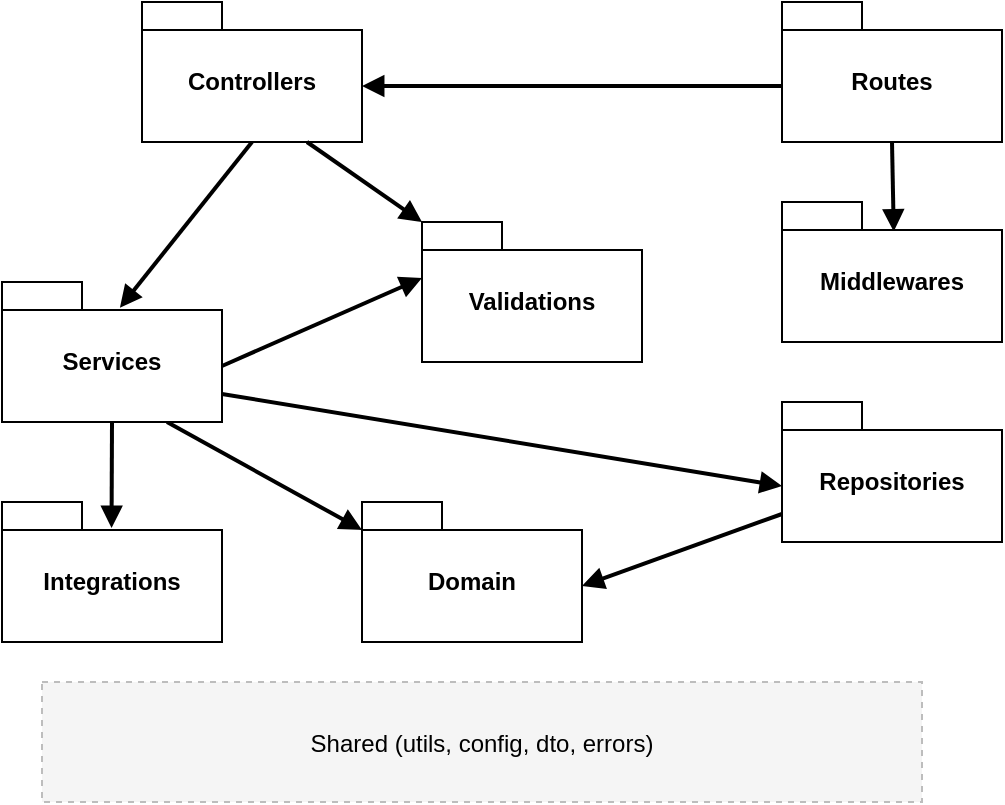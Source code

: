 <mxfile>
    <diagram id="kxKtWMCk7hf_joJ8gA_z" name="[API]novo-modelo-pacotes">
        <mxGraphModel dx="1107" dy="436" grid="1" gridSize="10" guides="1" tooltips="1" connect="1" arrows="1" fold="1" page="1" pageScale="1" pageWidth="850" pageHeight="1100" math="0" shadow="0">
            <root>
                <mxCell id="0"/>
                <mxCell id="1" parent="0"/>
                <mxCell id="0UyGb52UpReraLr9eCFb-35" value="Shared (utils, config, dto, errors)" style="rounded=0;strokeWidth=1;dashed=1;fillColor=#f5f5f5;strokeColor=#bdbdbd;rotation=0;" parent="1" vertex="1">
                    <mxGeometry x="70" y="450" width="440" height="60" as="geometry"/>
                </mxCell>
                <mxCell id="0UyGb52UpReraLr9eCFb-43" style="endArrow=block;strokeWidth=2;entryX=0;entryY=0;entryDx=110;entryDy=42;entryPerimeter=0;exitX=0;exitY=0;exitDx=0;exitDy=42;exitPerimeter=0;" parent="1" source="WXjqG3LbqRwczEwdh9fl-10" target="WXjqG3LbqRwczEwdh9fl-11" edge="1">
                    <mxGeometry relative="1" as="geometry">
                        <mxPoint x="250" y="162.8" as="sourcePoint"/>
                        <mxPoint x="180.0" y="173" as="targetPoint"/>
                    </mxGeometry>
                </mxCell>
                <mxCell id="0UyGb52UpReraLr9eCFb-44" style="endArrow=block;strokeWidth=2;entryX=0.508;entryY=0.211;entryDx=0;entryDy=0;entryPerimeter=0;exitX=0.5;exitY=1;exitDx=0;exitDy=0;exitPerimeter=0;" parent="1" source="WXjqG3LbqRwczEwdh9fl-10" target="WXjqG3LbqRwczEwdh9fl-9" edge="1">
                    <mxGeometry relative="1" as="geometry">
                        <mxPoint x="370" y="170.588" as="sourcePoint"/>
                        <mxPoint x="410" y="177.647" as="targetPoint"/>
                    </mxGeometry>
                </mxCell>
                <mxCell id="0UyGb52UpReraLr9eCFb-45" style="endArrow=block;strokeWidth=2;entryX=0.536;entryY=0.184;entryDx=0;entryDy=0;entryPerimeter=0;exitX=0.5;exitY=1;exitDx=0;exitDy=0;exitPerimeter=0;" parent="1" source="WXjqG3LbqRwczEwdh9fl-11" target="WXjqG3LbqRwczEwdh9fl-6" edge="1">
                    <mxGeometry relative="1" as="geometry">
                        <mxPoint x="111.137" y="210.0" as="sourcePoint"/>
                        <mxPoint x="113.52" y="272.9" as="targetPoint"/>
                    </mxGeometry>
                </mxCell>
                <mxCell id="0UyGb52UpReraLr9eCFb-46" style="endArrow=block;strokeWidth=2;entryX=0;entryY=0;entryDx=0;entryDy=42;entryPerimeter=0;exitX=0;exitY=0;exitDx=110;exitDy=56;exitPerimeter=0;" parent="1" target="WXjqG3LbqRwczEwdh9fl-8" edge="1" source="WXjqG3LbqRwczEwdh9fl-6">
                    <mxGeometry relative="1" as="geometry">
                        <mxPoint x="170" y="275" as="sourcePoint"/>
                        <mxPoint x="250" y="255" as="targetPoint"/>
                    </mxGeometry>
                </mxCell>
                <mxCell id="0UyGb52UpReraLr9eCFb-47" style="endArrow=block;strokeWidth=2;entryX=0;entryY=0;entryDx=0;entryDy=14;entryPerimeter=0;exitX=0.75;exitY=1;exitDx=0;exitDy=0;exitPerimeter=0;" parent="1" target="WXjqG3LbqRwczEwdh9fl-7" edge="1" source="WXjqG3LbqRwczEwdh9fl-6">
                    <mxGeometry relative="1" as="geometry">
                        <mxPoint x="170" y="308" as="sourcePoint"/>
                        <mxPoint x="250" y="332" as="targetPoint"/>
                    </mxGeometry>
                </mxCell>
                <mxCell id="0UyGb52UpReraLr9eCFb-48" style="endArrow=block;strokeWidth=2;entryX=0.498;entryY=0.186;entryDx=0;entryDy=0;entryPerimeter=0;exitX=0.5;exitY=1;exitDx=0;exitDy=0;exitPerimeter=0;" parent="1" source="WXjqG3LbqRwczEwdh9fl-6" target="WXjqG3LbqRwczEwdh9fl-1" edge="1">
                    <mxGeometry relative="1" as="geometry">
                        <mxPoint x="110.0" y="320" as="sourcePoint"/>
                        <mxPoint x="110" y="360" as="targetPoint"/>
                    </mxGeometry>
                </mxCell>
                <mxCell id="0UyGb52UpReraLr9eCFb-49" style="endArrow=block;strokeWidth=2;entryX=0;entryY=0;entryDx=110;entryDy=42;entryPerimeter=0;exitX=0;exitY=0;exitDx=0;exitDy=56;exitPerimeter=0;" parent="1" source="WXjqG3LbqRwczEwdh9fl-8" target="WXjqG3LbqRwczEwdh9fl-7" edge="1">
                    <mxGeometry relative="1" as="geometry">
                        <mxPoint x="309.402" y="270" as="sourcePoint"/>
                        <mxPoint x="310" y="320" as="targetPoint"/>
                    </mxGeometry>
                </mxCell>
                <mxCell id="WXjqG3LbqRwczEwdh9fl-1" value="Integrations" style="shape=folder;fontStyle=1;spacingTop=10;tabWidth=40;tabHeight=14;tabPosition=left;html=1;whiteSpace=wrap;" parent="1" vertex="1">
                    <mxGeometry x="50" y="360" width="110" height="70" as="geometry"/>
                </mxCell>
                <mxCell id="WXjqG3LbqRwczEwdh9fl-6" value="Services" style="shape=folder;fontStyle=1;spacingTop=10;tabWidth=40;tabHeight=14;tabPosition=left;html=1;whiteSpace=wrap;" parent="1" vertex="1">
                    <mxGeometry x="50" y="250" width="110" height="70" as="geometry"/>
                </mxCell>
                <mxCell id="WXjqG3LbqRwczEwdh9fl-7" value="Domain" style="shape=folder;fontStyle=1;spacingTop=10;tabWidth=40;tabHeight=14;tabPosition=left;html=1;whiteSpace=wrap;" parent="1" vertex="1">
                    <mxGeometry x="230" y="360" width="110" height="70" as="geometry"/>
                </mxCell>
                <mxCell id="WXjqG3LbqRwczEwdh9fl-8" value="Repositories" style="shape=folder;fontStyle=1;spacingTop=10;tabWidth=40;tabHeight=14;tabPosition=left;html=1;whiteSpace=wrap;" parent="1" vertex="1">
                    <mxGeometry x="440" y="310" width="110" height="70" as="geometry"/>
                </mxCell>
                <mxCell id="WXjqG3LbqRwczEwdh9fl-9" value="Middlewares" style="shape=folder;fontStyle=1;spacingTop=10;tabWidth=40;tabHeight=14;tabPosition=left;html=1;whiteSpace=wrap;" parent="1" vertex="1">
                    <mxGeometry x="440" y="210" width="110" height="70" as="geometry"/>
                </mxCell>
                <mxCell id="WXjqG3LbqRwczEwdh9fl-10" value="Routes" style="shape=folder;fontStyle=1;spacingTop=10;tabWidth=40;tabHeight=14;tabPosition=left;html=1;whiteSpace=wrap;" parent="1" vertex="1">
                    <mxGeometry x="440" y="110" width="110" height="70" as="geometry"/>
                </mxCell>
                <mxCell id="WXjqG3LbqRwczEwdh9fl-11" value="Controllers" style="shape=folder;fontStyle=1;spacingTop=10;tabWidth=40;tabHeight=14;tabPosition=left;html=1;whiteSpace=wrap;" parent="1" vertex="1">
                    <mxGeometry x="120" y="110" width="110" height="70" as="geometry"/>
                </mxCell>
                <mxCell id="2" value="Validations" style="shape=folder;fontStyle=1;spacingTop=10;tabWidth=40;tabHeight=14;tabPosition=left;html=1;whiteSpace=wrap;" vertex="1" parent="1">
                    <mxGeometry x="260" y="220" width="110" height="70" as="geometry"/>
                </mxCell>
                <mxCell id="4" style="endArrow=block;strokeWidth=2;entryX=0;entryY=0;entryDx=0;entryDy=0;entryPerimeter=0;exitX=0.75;exitY=1;exitDx=0;exitDy=0;exitPerimeter=0;" edge="1" parent="1" source="WXjqG3LbqRwczEwdh9fl-11" target="2">
                    <mxGeometry relative="1" as="geometry">
                        <mxPoint x="425" y="210" as="sourcePoint"/>
                        <mxPoint x="215" y="210" as="targetPoint"/>
                    </mxGeometry>
                </mxCell>
                <mxCell id="5" style="endArrow=block;strokeWidth=2;entryX=0;entryY=0;entryDx=0;entryDy=28;entryPerimeter=0;exitX=0;exitY=0;exitDx=110;exitDy=42;exitPerimeter=0;" edge="1" parent="1" source="WXjqG3LbqRwczEwdh9fl-6" target="2">
                    <mxGeometry relative="1" as="geometry">
                        <mxPoint x="460" y="172" as="sourcePoint"/>
                        <mxPoint x="250" y="172" as="targetPoint"/>
                    </mxGeometry>
                </mxCell>
            </root>
        </mxGraphModel>
    </diagram>
    <diagram id="FdFDmkTHNHb2hBNYgPpc" name="Casos de Uso">
        <mxGraphModel dx="638" dy="371" grid="1" gridSize="10" guides="1" tooltips="1" connect="1" arrows="1" fold="1" page="1" pageScale="1" pageWidth="850" pageHeight="1100" math="0" shadow="0">
            <root>
                <mxCell id="0"/>
                <mxCell id="1" parent="0"/>
                <mxCell id="UdClx46VG6tU_bIKUZL4-8" style="edgeStyle=none;html=1;entryX=0.5;entryY=1;entryDx=0;entryDy=0;" parent="1" source="UdClx46VG6tU_bIKUZL4-1" target="UdClx46VG6tU_bIKUZL4-3" edge="1">
                    <mxGeometry relative="1" as="geometry"/>
                </mxCell>
                <mxCell id="UdClx46VG6tU_bIKUZL4-9" style="edgeStyle=none;html=1;entryX=0;entryY=1;entryDx=0;entryDy=0;" parent="1" source="UdClx46VG6tU_bIKUZL4-1" target="UdClx46VG6tU_bIKUZL4-4" edge="1">
                    <mxGeometry relative="1" as="geometry"/>
                </mxCell>
                <mxCell id="UdClx46VG6tU_bIKUZL4-10" style="edgeStyle=none;html=1;entryX=0;entryY=0.5;entryDx=0;entryDy=0;" parent="1" source="UdClx46VG6tU_bIKUZL4-1" target="UdClx46VG6tU_bIKUZL4-5" edge="1">
                    <mxGeometry relative="1" as="geometry"/>
                </mxCell>
                <mxCell id="UdClx46VG6tU_bIKUZL4-11" style="edgeStyle=none;html=1;entryX=0;entryY=0;entryDx=0;entryDy=0;" parent="1" source="UdClx46VG6tU_bIKUZL4-1" target="UdClx46VG6tU_bIKUZL4-6" edge="1">
                    <mxGeometry relative="1" as="geometry">
                        <mxPoint x="390" y="380" as="targetPoint"/>
                    </mxGeometry>
                </mxCell>
                <mxCell id="UdClx46VG6tU_bIKUZL4-12" style="edgeStyle=none;html=1;entryX=1;entryY=0.5;entryDx=0;entryDy=0;" parent="1" source="UdClx46VG6tU_bIKUZL4-1" target="UdClx46VG6tU_bIKUZL4-7" edge="1">
                    <mxGeometry relative="1" as="geometry"/>
                </mxCell>
                <mxCell id="VQo2QCgx68zOORPjiC5F-2" style="edgeStyle=none;html=1;entryX=1;entryY=1;entryDx=0;entryDy=0;" parent="1" source="UdClx46VG6tU_bIKUZL4-1" target="VQo2QCgx68zOORPjiC5F-1" edge="1">
                    <mxGeometry relative="1" as="geometry"/>
                </mxCell>
                <mxCell id="E54SsoODKiVOvRbOwUKy-3" style="edgeStyle=none;html=1;entryX=1;entryY=0;entryDx=0;entryDy=0;" parent="1" source="UdClx46VG6tU_bIKUZL4-1" target="E54SsoODKiVOvRbOwUKy-2" edge="1">
                    <mxGeometry relative="1" as="geometry"/>
                </mxCell>
                <mxCell id="UdClx46VG6tU_bIKUZL4-1" value="Usuario" style="shape=umlActor;verticalLabelPosition=bottom;verticalAlign=top;html=1;" parent="1" vertex="1">
                    <mxGeometry x="285" y="200" width="30" height="60" as="geometry"/>
                </mxCell>
                <mxCell id="UdClx46VG6tU_bIKUZL4-3" value="Filtrar Convenios" style="ellipse;whiteSpace=wrap;html=1;" parent="1" vertex="1">
                    <mxGeometry x="230" y="80" width="140" height="70" as="geometry"/>
                </mxCell>
                <mxCell id="UdClx46VG6tU_bIKUZL4-4" value="Ordenar Convenios" style="ellipse;whiteSpace=wrap;html=1;" parent="1" vertex="1">
                    <mxGeometry x="380" y="130" width="140" height="70" as="geometry"/>
                </mxCell>
                <mxCell id="UdClx46VG6tU_bIKUZL4-5" value="Comparar Universidades" style="ellipse;whiteSpace=wrap;html=1;" parent="1" vertex="1">
                    <mxGeometry x="400" y="220" width="140" height="70" as="geometry"/>
                </mxCell>
                <mxCell id="UdClx46VG6tU_bIKUZL4-6" value="Ranquear Convenios" style="ellipse;whiteSpace=wrap;html=1;" parent="1" vertex="1">
                    <mxGeometry x="330" y="310" width="140" height="70" as="geometry"/>
                </mxCell>
                <mxCell id="UdClx46VG6tU_bIKUZL4-7" value="Exportar Dados Convenios" style="ellipse;whiteSpace=wrap;html=1;" parent="1" vertex="1">
                    <mxGeometry x="60" y="220" width="140" height="70" as="geometry"/>
                </mxCell>
                <mxCell id="roSKoGaTlcOHVxhK8Pie-1" value="Coletar Dados Convenios&lt;br&gt;(Automatizado)" style="ellipse;whiteSpace=wrap;html=1;" parent="1" vertex="1">
                    <mxGeometry x="600" y="252.5" width="160" height="80" as="geometry"/>
                </mxCell>
                <mxCell id="roSKoGaTlcOHVxhK8Pie-4" style="edgeStyle=none;html=1;entryX=0.5;entryY=0;entryDx=0;entryDy=0;" parent="1" source="roSKoGaTlcOHVxhK8Pie-3" target="roSKoGaTlcOHVxhK8Pie-1" edge="1">
                    <mxGeometry relative="1" as="geometry"/>
                </mxCell>
                <mxCell id="roSKoGaTlcOHVxhK8Pie-3" value="Sistema" style="shape=umlActor;verticalLabelPosition=bottom;verticalAlign=top;html=1;" parent="1" vertex="1">
                    <mxGeometry x="665" y="127.5" width="30" height="60" as="geometry"/>
                </mxCell>
                <mxCell id="VQo2QCgx68zOORPjiC5F-1" value="Detalhar Convenios" style="ellipse;whiteSpace=wrap;html=1;" parent="1" vertex="1">
                    <mxGeometry x="80" y="130" width="140" height="70" as="geometry"/>
                </mxCell>
                <mxCell id="E54SsoODKiVOvRbOwUKy-2" value="Exportar Comparação Universidades" style="ellipse;whiteSpace=wrap;html=1;" parent="1" vertex="1">
                    <mxGeometry x="130" y="310" width="140" height="70" as="geometry"/>
                </mxCell>
            </root>
        </mxGraphModel>
    </diagram>
    <diagram id="jTlNRyT6YMsYzq1EIWMr" name="[API] Modelo-pacotes">
        <mxGraphModel dx="638" dy="371" grid="1" gridSize="10" guides="1" tooltips="1" connect="1" arrows="1" fold="1" page="1" pageScale="1" pageWidth="850" pageHeight="1100" math="0" shadow="0">
            <root>
                <mxCell id="0"/>
                <mxCell id="1" parent="0"/>
                <mxCell id="5" value="" style="edgeStyle=none;html=1;" parent="1" source="2" target="4" edge="1">
                    <mxGeometry relative="1" as="geometry"/>
                </mxCell>
                <mxCell id="2" value="Routes" style="shape=folder;fontStyle=1;spacingTop=10;tabWidth=40;tabHeight=14;tabPosition=left;html=1;" parent="1" vertex="1">
                    <mxGeometry x="110" y="405" width="90" height="50" as="geometry"/>
                </mxCell>
                <mxCell id="7" value="" style="edgeStyle=none;html=1;" parent="1" source="4" target="6" edge="1">
                    <mxGeometry relative="1" as="geometry"/>
                </mxCell>
                <mxCell id="13" style="edgeStyle=none;html=1;" parent="1" source="4" target="11" edge="1">
                    <mxGeometry relative="1" as="geometry"/>
                </mxCell>
                <mxCell id="21" style="edgeStyle=none;html=1;" parent="1" source="4" target="10" edge="1">
                    <mxGeometry relative="1" as="geometry"/>
                </mxCell>
                <mxCell id="9" style="edgeStyle=none;html=1;" parent="1" source="6" target="8" edge="1">
                    <mxGeometry relative="1" as="geometry"/>
                </mxCell>
                <mxCell id="4" value="Controllers" style="shape=folder;fontStyle=1;spacingTop=10;tabWidth=40;tabHeight=14;tabPosition=left;html=1;" parent="1" vertex="1">
                    <mxGeometry x="250" y="405" width="90" height="50" as="geometry"/>
                </mxCell>
                <mxCell id="12" value="" style="edgeStyle=none;html=1;" parent="1" source="6" target="11" edge="1">
                    <mxGeometry relative="1" as="geometry"/>
                </mxCell>
                <mxCell id="14" style="edgeStyle=none;html=1;" parent="1" source="6" target="10" edge="1">
                    <mxGeometry relative="1" as="geometry"/>
                </mxCell>
                <mxCell id="16" value="" style="edgeStyle=none;html=1;" parent="1" source="6" target="15" edge="1">
                    <mxGeometry relative="1" as="geometry"/>
                </mxCell>
                <mxCell id="20" style="edgeStyle=none;html=1;" parent="1" source="6" target="19" edge="1">
                    <mxGeometry relative="1" as="geometry"/>
                </mxCell>
                <mxCell id="6" value="Services" style="shape=folder;fontStyle=1;spacingTop=10;tabWidth=40;tabHeight=14;tabPosition=left;html=1;" parent="1" vertex="1">
                    <mxGeometry x="400" y="405" width="100" height="50" as="geometry"/>
                </mxCell>
                <mxCell id="23" style="edgeStyle=none;html=1;" parent="1" source="8" target="10" edge="1">
                    <mxGeometry relative="1" as="geometry"/>
                </mxCell>
                <mxCell id="8" value="APIs" style="shape=folder;fontStyle=1;spacingTop=10;tabWidth=40;tabHeight=14;tabPosition=left;html=1;" parent="1" vertex="1">
                    <mxGeometry x="590" y="405" width="60" height="50" as="geometry"/>
                </mxCell>
                <mxCell id="10" value="Errors" style="shape=folder;fontStyle=1;spacingTop=10;tabWidth=40;tabHeight=14;tabPosition=left;html=1;" parent="1" vertex="1">
                    <mxGeometry x="470" y="505" width="65" height="45" as="geometry"/>
                </mxCell>
                <mxCell id="31" style="edgeStyle=none;html=1;entryX=0;entryY=0;entryDx=0;entryDy=21.75;entryPerimeter=0;" parent="1" source="11" target="10" edge="1">
                    <mxGeometry relative="1" as="geometry"/>
                </mxCell>
                <mxCell id="11" value="Validations" style="shape=folder;fontStyle=1;spacingTop=10;tabWidth=40;tabHeight=14;tabPosition=left;html=1;" parent="1" vertex="1">
                    <mxGeometry x="250" y="500" width="90" height="50" as="geometry"/>
                </mxCell>
                <mxCell id="18" value="" style="edgeStyle=none;html=1;" parent="1" source="15" target="17" edge="1">
                    <mxGeometry relative="1" as="geometry"/>
                </mxCell>
                <mxCell id="22" style="edgeStyle=none;html=1;" parent="1" source="15" target="10" edge="1">
                    <mxGeometry relative="1" as="geometry"/>
                </mxCell>
                <mxCell id="15" value="Repositories" style="shape=folder;fontStyle=1;spacingTop=10;tabWidth=40;tabHeight=14;tabPosition=left;html=1;" parent="1" vertex="1">
                    <mxGeometry x="560" y="305" width="90" height="50" as="geometry"/>
                </mxCell>
                <mxCell id="17" value="Models" style="shape=folder;fontStyle=1;spacingTop=10;tabWidth=40;tabHeight=14;tabPosition=left;html=1;" parent="1" vertex="1">
                    <mxGeometry x="680" y="305" width="70" height="50" as="geometry"/>
                </mxCell>
                <mxCell id="19" value="Dtos" style="shape=folder;fontStyle=1;spacingTop=10;tabWidth=40;tabHeight=14;tabPosition=left;html=1;" parent="1" vertex="1">
                    <mxGeometry x="440" y="300" width="95" height="55" as="geometry"/>
                </mxCell>
                <mxCell id="24" value="Config" style="shape=folder;fontStyle=1;spacingTop=10;tabWidth=40;tabHeight=14;tabPosition=left;html=1;" parent="1" vertex="1">
                    <mxGeometry x="110" y="310" width="90" height="40" as="geometry"/>
                </mxCell>
                <mxCell id="25" value="Utils" style="shape=folder;fontStyle=1;spacingTop=10;tabWidth=40;tabHeight=14;tabPosition=left;html=1;" parent="1" vertex="1">
                    <mxGeometry x="215" y="310" width="90" height="40" as="geometry"/>
                </mxCell>
                <mxCell id="28" style="edgeStyle=none;html=1;" parent="1" source="26" target="11" edge="1">
                    <mxGeometry relative="1" as="geometry">
                        <Array as="points">
                            <mxPoint x="360" y="530"/>
                        </Array>
                    </mxGeometry>
                </mxCell>
                <mxCell id="27" style="edgeStyle=none;html=1;" parent="1" source="26" target="4" edge="1">
                    <mxGeometry relative="1" as="geometry"/>
                </mxCell>
                <mxCell id="29" style="edgeStyle=none;html=1;" parent="1" source="26" target="6" edge="1">
                    <mxGeometry relative="1" as="geometry"/>
                </mxCell>
                <mxCell id="30" style="edgeStyle=none;html=1;" parent="1" source="26" target="19" edge="1">
                    <mxGeometry relative="1" as="geometry"/>
                </mxCell>
                <mxCell id="26" value="Modules" style="shape=folder;fontStyle=1;spacingTop=10;tabWidth=40;tabHeight=14;tabPosition=left;html=1;" parent="1" vertex="1">
                    <mxGeometry x="330" y="210" width="70" height="50" as="geometry"/>
                </mxCell>
            </root>
        </mxGraphModel>
    </diagram>
    <diagram id="0uMiyFCHNBl_rfruleUt" name="Diagrama de Componentes">
        <mxGraphModel dx="638" dy="371" grid="1" gridSize="10" guides="1" tooltips="1" connect="1" arrows="1" fold="1" page="1" pageScale="1" pageWidth="850" pageHeight="1100" math="0" shadow="0">
            <root>
                <mxCell id="0"/>
                <mxCell id="1" parent="0"/>
                <mxCell id="Ofbjy_pabGNPql89bUvO-1" value="API SERVER" style="verticalAlign=top;align=left;spacingTop=8;spacingLeft=2;spacingRight=12;shape=cube;size=10;direction=south;fontStyle=4;html=1;" parent="1" vertex="1">
                    <mxGeometry x="384" y="270" width="305.22" height="200" as="geometry"/>
                </mxCell>
                <mxCell id="Ofbjy_pabGNPql89bUvO-15" style="edgeStyle=none;html=1;entryX=0;entryY=0;entryDx=0;entryDy=15;entryPerimeter=0;" parent="1" source="Ofbjy_pabGNPql89bUvO-2" target="Ofbjy_pabGNPql89bUvO-3" edge="1">
                    <mxGeometry relative="1" as="geometry"/>
                </mxCell>
                <mxCell id="Ofbjy_pabGNPql89bUvO-2" value="FRONT SERVER" style="verticalAlign=top;align=left;spacingTop=8;spacingLeft=2;spacingRight=12;shape=cube;size=10;direction=south;fontStyle=4;html=1;" parent="1" vertex="1">
                    <mxGeometry x="154" y="315" width="180" height="120" as="geometry"/>
                </mxCell>
                <mxCell id="Ofbjy_pabGNPql89bUvO-12" style="edgeStyle=none;html=1;entryX=0;entryY=0;entryDx=0;entryDy=15;entryPerimeter=0;" parent="1" source="Ofbjy_pabGNPql89bUvO-3" target="Ofbjy_pabGNPql89bUvO-4" edge="1">
                    <mxGeometry relative="1" as="geometry"/>
                </mxCell>
                <mxCell id="Ofbjy_pabGNPql89bUvO-14" style="edgeStyle=none;html=1;entryX=0;entryY=0;entryDx=0;entryDy=15;entryPerimeter=0;" parent="1" source="Ofbjy_pabGNPql89bUvO-3" target="Ofbjy_pabGNPql89bUvO-5" edge="1">
                    <mxGeometry relative="1" as="geometry"/>
                </mxCell>
                <mxCell id="Ofbjy_pabGNPql89bUvO-3" value="API" style="shape=module;align=left;spacingLeft=20;align=center;verticalAlign=top;" parent="1" vertex="1">
                    <mxGeometry x="405" y="360" width="80" height="30" as="geometry"/>
                </mxCell>
                <mxCell id="Ofbjy_pabGNPql89bUvO-4" value="db&lt;Sequelize&gt;" style="shape=module;align=left;spacingLeft=20;align=center;verticalAlign=top;" parent="1" vertex="1">
                    <mxGeometry x="545" y="290" width="120" height="30" as="geometry"/>
                </mxCell>
                <mxCell id="Ofbjy_pabGNPql89bUvO-5" value="mongodb" style="shape=module;align=left;spacingLeft=20;align=center;verticalAlign=top;" parent="1" vertex="1">
                    <mxGeometry x="545" y="380" width="120" height="30" as="geometry"/>
                </mxCell>
                <mxCell id="Ofbjy_pabGNPql89bUvO-9" style="edgeStyle=none;html=1;" parent="1" source="Ofbjy_pabGNPql89bUvO-6" target="Ofbjy_pabGNPql89bUvO-4" edge="1">
                    <mxGeometry relative="1" as="geometry"/>
                </mxCell>
                <mxCell id="Ofbjy_pabGNPql89bUvO-6" value="pg-admin" style="shape=module;align=left;spacingLeft=20;align=center;verticalAlign=top;" parent="1" vertex="1">
                    <mxGeometry x="545" y="335" width="120" height="30" as="geometry"/>
                </mxCell>
                <mxCell id="Ofbjy_pabGNPql89bUvO-8" style="edgeStyle=none;html=1;" parent="1" source="Ofbjy_pabGNPql89bUvO-7" target="Ofbjy_pabGNPql89bUvO-5" edge="1">
                    <mxGeometry relative="1" as="geometry"/>
                </mxCell>
                <mxCell id="Ofbjy_pabGNPql89bUvO-7" value="mongoexpress" style="shape=module;align=left;spacingLeft=20;align=center;verticalAlign=top;" parent="1" vertex="1">
                    <mxGeometry x="545" y="430" width="120" height="30" as="geometry"/>
                </mxCell>
                <mxCell id="Ofbjy_pabGNPql89bUvO-17" style="edgeStyle=none;html=1;entryX=0;entryY=0;entryDx=0;entryDy=85;entryPerimeter=0;" parent="1" source="Ofbjy_pabGNPql89bUvO-16" target="Ofbjy_pabGNPql89bUvO-2" edge="1">
                    <mxGeometry relative="1" as="geometry"/>
                </mxCell>
                <mxCell id="Ofbjy_pabGNPql89bUvO-16" value="Browser" style="verticalAlign=top;align=left;spacingTop=8;spacingLeft=2;spacingRight=12;shape=cube;size=10;direction=south;fontStyle=4;html=1;" parent="1" vertex="1">
                    <mxGeometry x="160" y="162" width="180" height="120" as="geometry"/>
                </mxCell>
            </root>
        </mxGraphModel>
    </diagram>
    <diagram name="[FRONT] Modelo-pacotes" id="-TVTy99FhMUjrPyjgn6w">
        <mxGraphModel dx="638" dy="371" grid="1" gridSize="10" guides="1" tooltips="1" connect="1" arrows="1" fold="1" page="1" pageScale="1" pageWidth="850" pageHeight="1100" math="0" shadow="0">
            <root>
                <mxCell id="JCaHj2EicqBaBZNIiWoS-0"/>
                <mxCell id="JCaHj2EicqBaBZNIiWoS-1" parent="JCaHj2EicqBaBZNIiWoS-0"/>
                <mxCell id="JCaHj2EicqBaBZNIiWoS-2" value="" style="edgeStyle=none;html=1;" parent="JCaHj2EicqBaBZNIiWoS-1" source="JCaHj2EicqBaBZNIiWoS-3" target="JCaHj2EicqBaBZNIiWoS-8" edge="1">
                    <mxGeometry relative="1" as="geometry"/>
                </mxCell>
                <mxCell id="JCaHj2EicqBaBZNIiWoS-3" value="Routes" style="shape=folder;fontStyle=1;spacingTop=10;tabWidth=40;tabHeight=14;tabPosition=left;html=1;" parent="JCaHj2EicqBaBZNIiWoS-1" vertex="1">
                    <mxGeometry x="120" y="230" width="90" height="50" as="geometry"/>
                </mxCell>
                <mxCell id="JCaHj2EicqBaBZNIiWoS-4" value="" style="edgeStyle=none;html=1;" parent="JCaHj2EicqBaBZNIiWoS-1" source="JCaHj2EicqBaBZNIiWoS-8" target="JCaHj2EicqBaBZNIiWoS-13" edge="1">
                    <mxGeometry relative="1" as="geometry"/>
                </mxCell>
                <mxCell id="OWJ0l7WjgxWTkaR3SoR4-5" style="edgeStyle=none;html=1;entryX=0;entryY=0;entryDx=65;entryDy=14;entryPerimeter=0;" parent="JCaHj2EicqBaBZNIiWoS-1" source="JCaHj2EicqBaBZNIiWoS-8" target="OWJ0l7WjgxWTkaR3SoR4-2" edge="1">
                    <mxGeometry relative="1" as="geometry"/>
                </mxCell>
                <mxCell id="OWJ0l7WjgxWTkaR3SoR4-6" style="edgeStyle=none;html=1;entryX=0;entryY=0;entryDx=20;entryDy=0;entryPerimeter=0;" parent="JCaHj2EicqBaBZNIiWoS-1" source="JCaHj2EicqBaBZNIiWoS-8" target="OWJ0l7WjgxWTkaR3SoR4-3" edge="1">
                    <mxGeometry relative="1" as="geometry"/>
                </mxCell>
                <mxCell id="OWJ0l7WjgxWTkaR3SoR4-8" style="edgeStyle=none;html=1;entryX=0;entryY=0;entryDx=40;entryDy=0;entryPerimeter=0;" parent="JCaHj2EicqBaBZNIiWoS-1" source="JCaHj2EicqBaBZNIiWoS-8" target="JCaHj2EicqBaBZNIiWoS-23" edge="1">
                    <mxGeometry relative="1" as="geometry"/>
                </mxCell>
                <mxCell id="JCaHj2EicqBaBZNIiWoS-8" value="Pages" style="shape=folder;fontStyle=1;spacingTop=10;tabWidth=40;tabHeight=14;tabPosition=left;html=1;" parent="JCaHj2EicqBaBZNIiWoS-1" vertex="1">
                    <mxGeometry x="290" y="230" width="90" height="50" as="geometry"/>
                </mxCell>
                <mxCell id="JCaHj2EicqBaBZNIiWoS-11" value="" style="edgeStyle=none;html=1;" parent="JCaHj2EicqBaBZNIiWoS-1" source="JCaHj2EicqBaBZNIiWoS-13" target="JCaHj2EicqBaBZNIiWoS-20" edge="1">
                    <mxGeometry relative="1" as="geometry"/>
                </mxCell>
                <mxCell id="JCaHj2EicqBaBZNIiWoS-13" value="Services" style="shape=folder;fontStyle=1;spacingTop=10;tabWidth=40;tabHeight=14;tabPosition=left;html=1;" parent="JCaHj2EicqBaBZNIiWoS-1" vertex="1">
                    <mxGeometry x="420" y="230" width="100" height="50" as="geometry"/>
                </mxCell>
                <mxCell id="JCaHj2EicqBaBZNIiWoS-20" value="Interfaces" style="shape=folder;fontStyle=1;spacingTop=10;tabWidth=40;tabHeight=14;tabPosition=left;html=1;" parent="JCaHj2EicqBaBZNIiWoS-1" vertex="1">
                    <mxGeometry x="560" y="230" width="90" height="50" as="geometry"/>
                </mxCell>
                <mxCell id="JCaHj2EicqBaBZNIiWoS-23" value="utils" style="shape=folder;fontStyle=1;spacingTop=10;tabWidth=40;tabHeight=14;tabPosition=left;html=1;" parent="JCaHj2EicqBaBZNIiWoS-1" vertex="1">
                    <mxGeometry x="320" y="350" width="90" height="40" as="geometry"/>
                </mxCell>
                <mxCell id="OWJ0l7WjgxWTkaR3SoR4-2" value="Layouts" style="shape=folder;fontStyle=1;spacingTop=10;tabWidth=40;tabHeight=14;tabPosition=left;html=1;" parent="JCaHj2EicqBaBZNIiWoS-1" vertex="1">
                    <mxGeometry x="200" y="340" width="90" height="50" as="geometry"/>
                </mxCell>
                <mxCell id="OWJ0l7WjgxWTkaR3SoR4-10" style="edgeStyle=none;html=1;entryX=0;entryY=0;entryDx=90;entryDy=20.5;entryPerimeter=0;" parent="JCaHj2EicqBaBZNIiWoS-1" source="OWJ0l7WjgxWTkaR3SoR4-3" target="JCaHj2EicqBaBZNIiWoS-23" edge="1">
                    <mxGeometry relative="1" as="geometry"/>
                </mxCell>
                <mxCell id="OWJ0l7WjgxWTkaR3SoR4-3" value="Commons" style="shape=folder;fontStyle=1;spacingTop=10;tabWidth=40;tabHeight=14;tabPosition=left;html=1;" parent="JCaHj2EicqBaBZNIiWoS-1" vertex="1">
                    <mxGeometry x="440" y="346" width="90" height="50" as="geometry"/>
                </mxCell>
            </root>
        </mxGraphModel>
    </diagram>
    <diagram name="Futuro: Casos de Uso" id="imtIoGXgUD1WKQ04WHvj">
        <mxGraphModel dx="638" dy="371" grid="1" gridSize="10" guides="1" tooltips="1" connect="1" arrows="1" fold="1" page="1" pageScale="1" pageWidth="850" pageHeight="1100" math="0" shadow="0">
            <root>
                <mxCell id="kSqOh-27An2Um3XZFrW4-0"/>
                <mxCell id="kSqOh-27An2Um3XZFrW4-1" parent="kSqOh-27An2Um3XZFrW4-0"/>
                <mxCell id="kSqOh-27An2Um3XZFrW4-2" style="edgeStyle=none;html=1;entryX=0.5;entryY=1;entryDx=0;entryDy=0;" parent="kSqOh-27An2Um3XZFrW4-1" source="kSqOh-27An2Um3XZFrW4-10" target="kSqOh-27An2Um3XZFrW4-11" edge="1">
                    <mxGeometry relative="1" as="geometry"/>
                </mxCell>
                <mxCell id="kSqOh-27An2Um3XZFrW4-3" style="edgeStyle=none;html=1;entryX=0;entryY=1;entryDx=0;entryDy=0;" parent="kSqOh-27An2Um3XZFrW4-1" source="kSqOh-27An2Um3XZFrW4-10" target="kSqOh-27An2Um3XZFrW4-12" edge="1">
                    <mxGeometry relative="1" as="geometry"/>
                </mxCell>
                <mxCell id="kSqOh-27An2Um3XZFrW4-4" style="edgeStyle=none;html=1;entryX=0;entryY=0.5;entryDx=0;entryDy=0;" parent="kSqOh-27An2Um3XZFrW4-1" source="kSqOh-27An2Um3XZFrW4-10" target="kSqOh-27An2Um3XZFrW4-13" edge="1">
                    <mxGeometry relative="1" as="geometry"/>
                </mxCell>
                <mxCell id="kSqOh-27An2Um3XZFrW4-5" style="edgeStyle=none;html=1;entryX=0;entryY=0;entryDx=0;entryDy=0;" parent="kSqOh-27An2Um3XZFrW4-1" source="kSqOh-27An2Um3XZFrW4-10" target="kSqOh-27An2Um3XZFrW4-14" edge="1">
                    <mxGeometry relative="1" as="geometry">
                        <mxPoint x="390" y="380" as="targetPoint"/>
                    </mxGeometry>
                </mxCell>
                <mxCell id="kSqOh-27An2Um3XZFrW4-6" style="edgeStyle=none;html=1;entryX=1;entryY=0.5;entryDx=0;entryDy=0;" parent="kSqOh-27An2Um3XZFrW4-1" source="kSqOh-27An2Um3XZFrW4-10" target="kSqOh-27An2Um3XZFrW4-15" edge="1">
                    <mxGeometry relative="1" as="geometry"/>
                </mxCell>
                <mxCell id="kSqOh-27An2Um3XZFrW4-7" style="edgeStyle=none;html=1;entryX=1;entryY=1;entryDx=0;entryDy=0;" parent="kSqOh-27An2Um3XZFrW4-1" source="kSqOh-27An2Um3XZFrW4-10" target="kSqOh-27An2Um3XZFrW4-19" edge="1">
                    <mxGeometry relative="1" as="geometry"/>
                </mxCell>
                <mxCell id="kSqOh-27An2Um3XZFrW4-8" style="edgeStyle=none;html=1;entryX=1;entryY=0;entryDx=0;entryDy=0;" parent="kSqOh-27An2Um3XZFrW4-1" source="kSqOh-27An2Um3XZFrW4-10" target="kSqOh-27An2Um3XZFrW4-20" edge="1">
                    <mxGeometry relative="1" as="geometry"/>
                </mxCell>
                <mxCell id="kSqOh-27An2Um3XZFrW4-9" style="edgeStyle=none;html=1;entryX=0.5;entryY=0;entryDx=0;entryDy=0;" parent="kSqOh-27An2Um3XZFrW4-1" source="kSqOh-27An2Um3XZFrW4-10" target="kSqOh-27An2Um3XZFrW4-21" edge="1">
                    <mxGeometry relative="1" as="geometry"/>
                </mxCell>
                <mxCell id="kSqOh-27An2Um3XZFrW4-10" value="Usuario" style="shape=umlActor;verticalLabelPosition=bottom;verticalAlign=top;html=1;" parent="kSqOh-27An2Um3XZFrW4-1" vertex="1">
                    <mxGeometry x="285" y="200" width="30" height="60" as="geometry"/>
                </mxCell>
                <mxCell id="kSqOh-27An2Um3XZFrW4-11" value="Filtrar Convenios" style="ellipse;whiteSpace=wrap;html=1;" parent="kSqOh-27An2Um3XZFrW4-1" vertex="1">
                    <mxGeometry x="230" y="80" width="140" height="70" as="geometry"/>
                </mxCell>
                <mxCell id="kSqOh-27An2Um3XZFrW4-12" value="Ordenar Convenios" style="ellipse;whiteSpace=wrap;html=1;" parent="kSqOh-27An2Um3XZFrW4-1" vertex="1">
                    <mxGeometry x="380" y="100" width="140" height="70" as="geometry"/>
                </mxCell>
                <mxCell id="kSqOh-27An2Um3XZFrW4-13" value="Comparar Universidades" style="ellipse;whiteSpace=wrap;html=1;" parent="kSqOh-27An2Um3XZFrW4-1" vertex="1">
                    <mxGeometry x="400" y="195" width="140" height="70" as="geometry"/>
                </mxCell>
                <mxCell id="kSqOh-27An2Um3XZFrW4-14" value="Ranquear Convenios" style="ellipse;whiteSpace=wrap;html=1;" parent="kSqOh-27An2Um3XZFrW4-1" vertex="1">
                    <mxGeometry x="380" y="290" width="140" height="70" as="geometry"/>
                </mxCell>
                <mxCell id="kSqOh-27An2Um3XZFrW4-15" value="Exportar Dados Convenios" style="ellipse;whiteSpace=wrap;html=1;" parent="kSqOh-27An2Um3XZFrW4-1" vertex="1">
                    <mxGeometry x="60" y="195" width="140" height="70" as="geometry"/>
                </mxCell>
                <mxCell id="kSqOh-27An2Um3XZFrW4-16" value="Coletar Dados Convenios&lt;br&gt;(Automatizado)" style="ellipse;whiteSpace=wrap;html=1;" parent="kSqOh-27An2Um3XZFrW4-1" vertex="1">
                    <mxGeometry x="600" y="252.5" width="160" height="80" as="geometry"/>
                </mxCell>
                <mxCell id="kSqOh-27An2Um3XZFrW4-17" style="edgeStyle=none;html=1;entryX=0.5;entryY=0;entryDx=0;entryDy=0;" parent="kSqOh-27An2Um3XZFrW4-1" source="kSqOh-27An2Um3XZFrW4-18" target="kSqOh-27An2Um3XZFrW4-16" edge="1">
                    <mxGeometry relative="1" as="geometry"/>
                </mxCell>
                <mxCell id="kSqOh-27An2Um3XZFrW4-18" value="Sistema" style="shape=umlActor;verticalLabelPosition=bottom;verticalAlign=top;html=1;" parent="kSqOh-27An2Um3XZFrW4-1" vertex="1">
                    <mxGeometry x="665" y="127.5" width="30" height="60" as="geometry"/>
                </mxCell>
                <mxCell id="kSqOh-27An2Um3XZFrW4-19" value="Detalhar Convenios" style="ellipse;whiteSpace=wrap;html=1;" parent="kSqOh-27An2Um3XZFrW4-1" vertex="1">
                    <mxGeometry x="80" y="100" width="140" height="70" as="geometry"/>
                </mxCell>
                <mxCell id="kSqOh-27An2Um3XZFrW4-20" value="Exportar Comparação Universidades" style="ellipse;whiteSpace=wrap;html=1;" parent="kSqOh-27An2Um3XZFrW4-1" vertex="1">
                    <mxGeometry x="80" y="290" width="140" height="70" as="geometry"/>
                </mxCell>
                <mxCell id="kSqOh-27An2Um3XZFrW4-21" value="Visualizar Mapa Convenios" style="ellipse;whiteSpace=wrap;html=1;" parent="kSqOh-27An2Um3XZFrW4-1" vertex="1">
                    <mxGeometry x="230" y="320" width="140" height="70" as="geometry"/>
                </mxCell>
            </root>
        </mxGraphModel>
    </diagram>
</mxfile>
